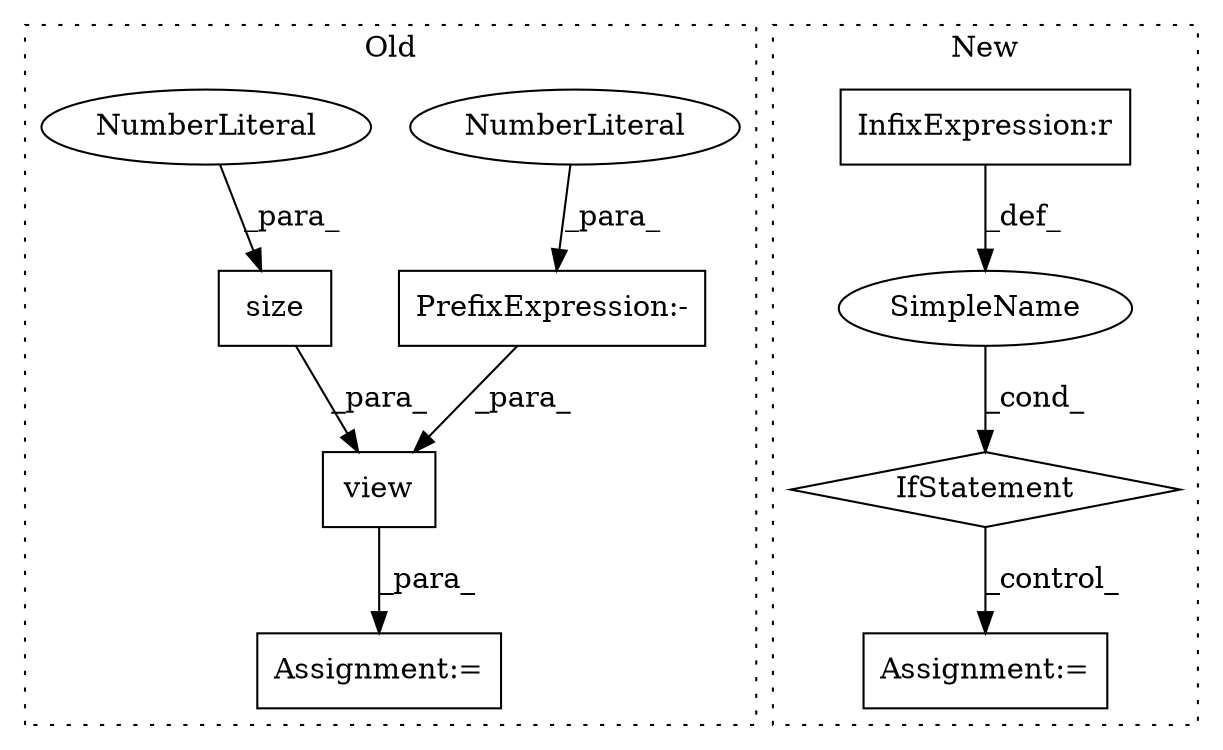 digraph G {
subgraph cluster0 {
1 [label="view" a="32" s="3579,3596" l="5,1" shape="box"];
3 [label="PrefixExpression:-" a="38" s="3594" l="1" shape="box"];
4 [label="NumberLiteral" a="34" s="3595" l="1" shape="ellipse"];
5 [label="Assignment:=" a="7" s="3576" l="1" shape="box"];
9 [label="size" a="32" s="3586,3592" l="5,1" shape="box"];
10 [label="NumberLiteral" a="34" s="3591" l="1" shape="ellipse"];
label = "Old";
style="dotted";
}
subgraph cluster1 {
2 [label="IfStatement" a="25" s="4551,4570" l="4,2" shape="diamond"];
6 [label="Assignment:=" a="7" s="4581" l="1" shape="box"];
7 [label="SimpleName" a="42" s="" l="" shape="ellipse"];
8 [label="InfixExpression:r" a="27" s="4562" l="4" shape="box"];
label = "New";
style="dotted";
}
1 -> 5 [label="_para_"];
2 -> 6 [label="_control_"];
3 -> 1 [label="_para_"];
4 -> 3 [label="_para_"];
7 -> 2 [label="_cond_"];
8 -> 7 [label="_def_"];
9 -> 1 [label="_para_"];
10 -> 9 [label="_para_"];
}